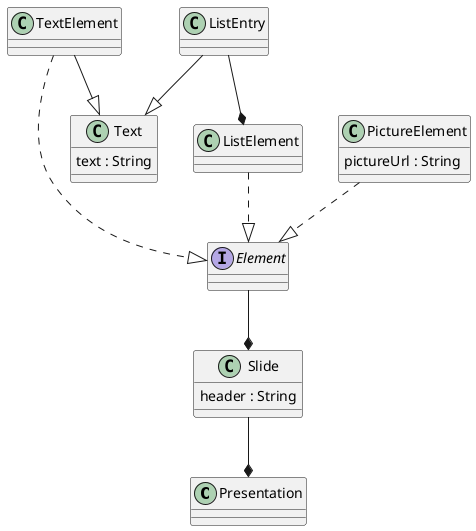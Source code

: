 @startuml
class Presentation {

}

class Slide {
	header : String
}

Slide --* Presentation


interface Element {
}

Element --* Slide

class Text {
 	text : String
}

class TextElement {
}

TextElement --|> Text
TextElement ..|> Element

class ListElement {
}

ListElement ..|> Element

class ListEntry {
	
}

ListEntry --|> Text
ListEntry --* ListElement

class PictureElement {
 	pictureUrl : String 
}

PictureElement ..|> Element

@enduml